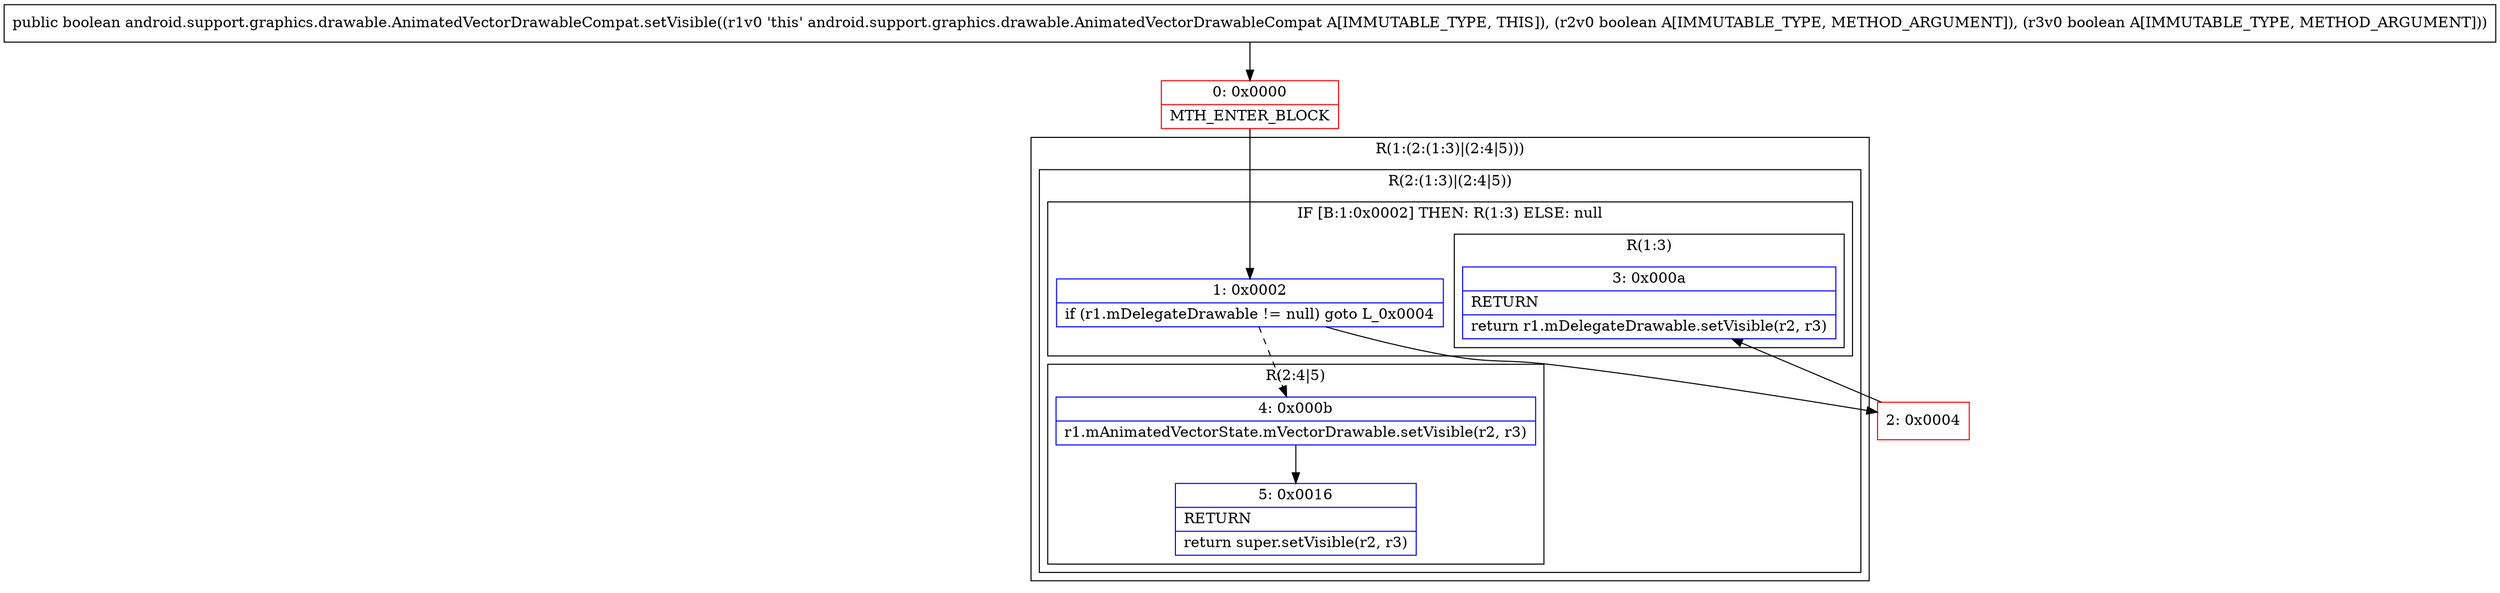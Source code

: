 digraph "CFG forandroid.support.graphics.drawable.AnimatedVectorDrawableCompat.setVisible(ZZ)Z" {
subgraph cluster_Region_636099859 {
label = "R(1:(2:(1:3)|(2:4|5)))";
node [shape=record,color=blue];
subgraph cluster_Region_941368522 {
label = "R(2:(1:3)|(2:4|5))";
node [shape=record,color=blue];
subgraph cluster_IfRegion_5119974 {
label = "IF [B:1:0x0002] THEN: R(1:3) ELSE: null";
node [shape=record,color=blue];
Node_1 [shape=record,label="{1\:\ 0x0002|if (r1.mDelegateDrawable != null) goto L_0x0004\l}"];
subgraph cluster_Region_539161865 {
label = "R(1:3)";
node [shape=record,color=blue];
Node_3 [shape=record,label="{3\:\ 0x000a|RETURN\l|return r1.mDelegateDrawable.setVisible(r2, r3)\l}"];
}
}
subgraph cluster_Region_1440048795 {
label = "R(2:4|5)";
node [shape=record,color=blue];
Node_4 [shape=record,label="{4\:\ 0x000b|r1.mAnimatedVectorState.mVectorDrawable.setVisible(r2, r3)\l}"];
Node_5 [shape=record,label="{5\:\ 0x0016|RETURN\l|return super.setVisible(r2, r3)\l}"];
}
}
}
Node_0 [shape=record,color=red,label="{0\:\ 0x0000|MTH_ENTER_BLOCK\l}"];
Node_2 [shape=record,color=red,label="{2\:\ 0x0004}"];
MethodNode[shape=record,label="{public boolean android.support.graphics.drawable.AnimatedVectorDrawableCompat.setVisible((r1v0 'this' android.support.graphics.drawable.AnimatedVectorDrawableCompat A[IMMUTABLE_TYPE, THIS]), (r2v0 boolean A[IMMUTABLE_TYPE, METHOD_ARGUMENT]), (r3v0 boolean A[IMMUTABLE_TYPE, METHOD_ARGUMENT])) }"];
MethodNode -> Node_0;
Node_1 -> Node_2;
Node_1 -> Node_4[style=dashed];
Node_4 -> Node_5;
Node_0 -> Node_1;
Node_2 -> Node_3;
}

